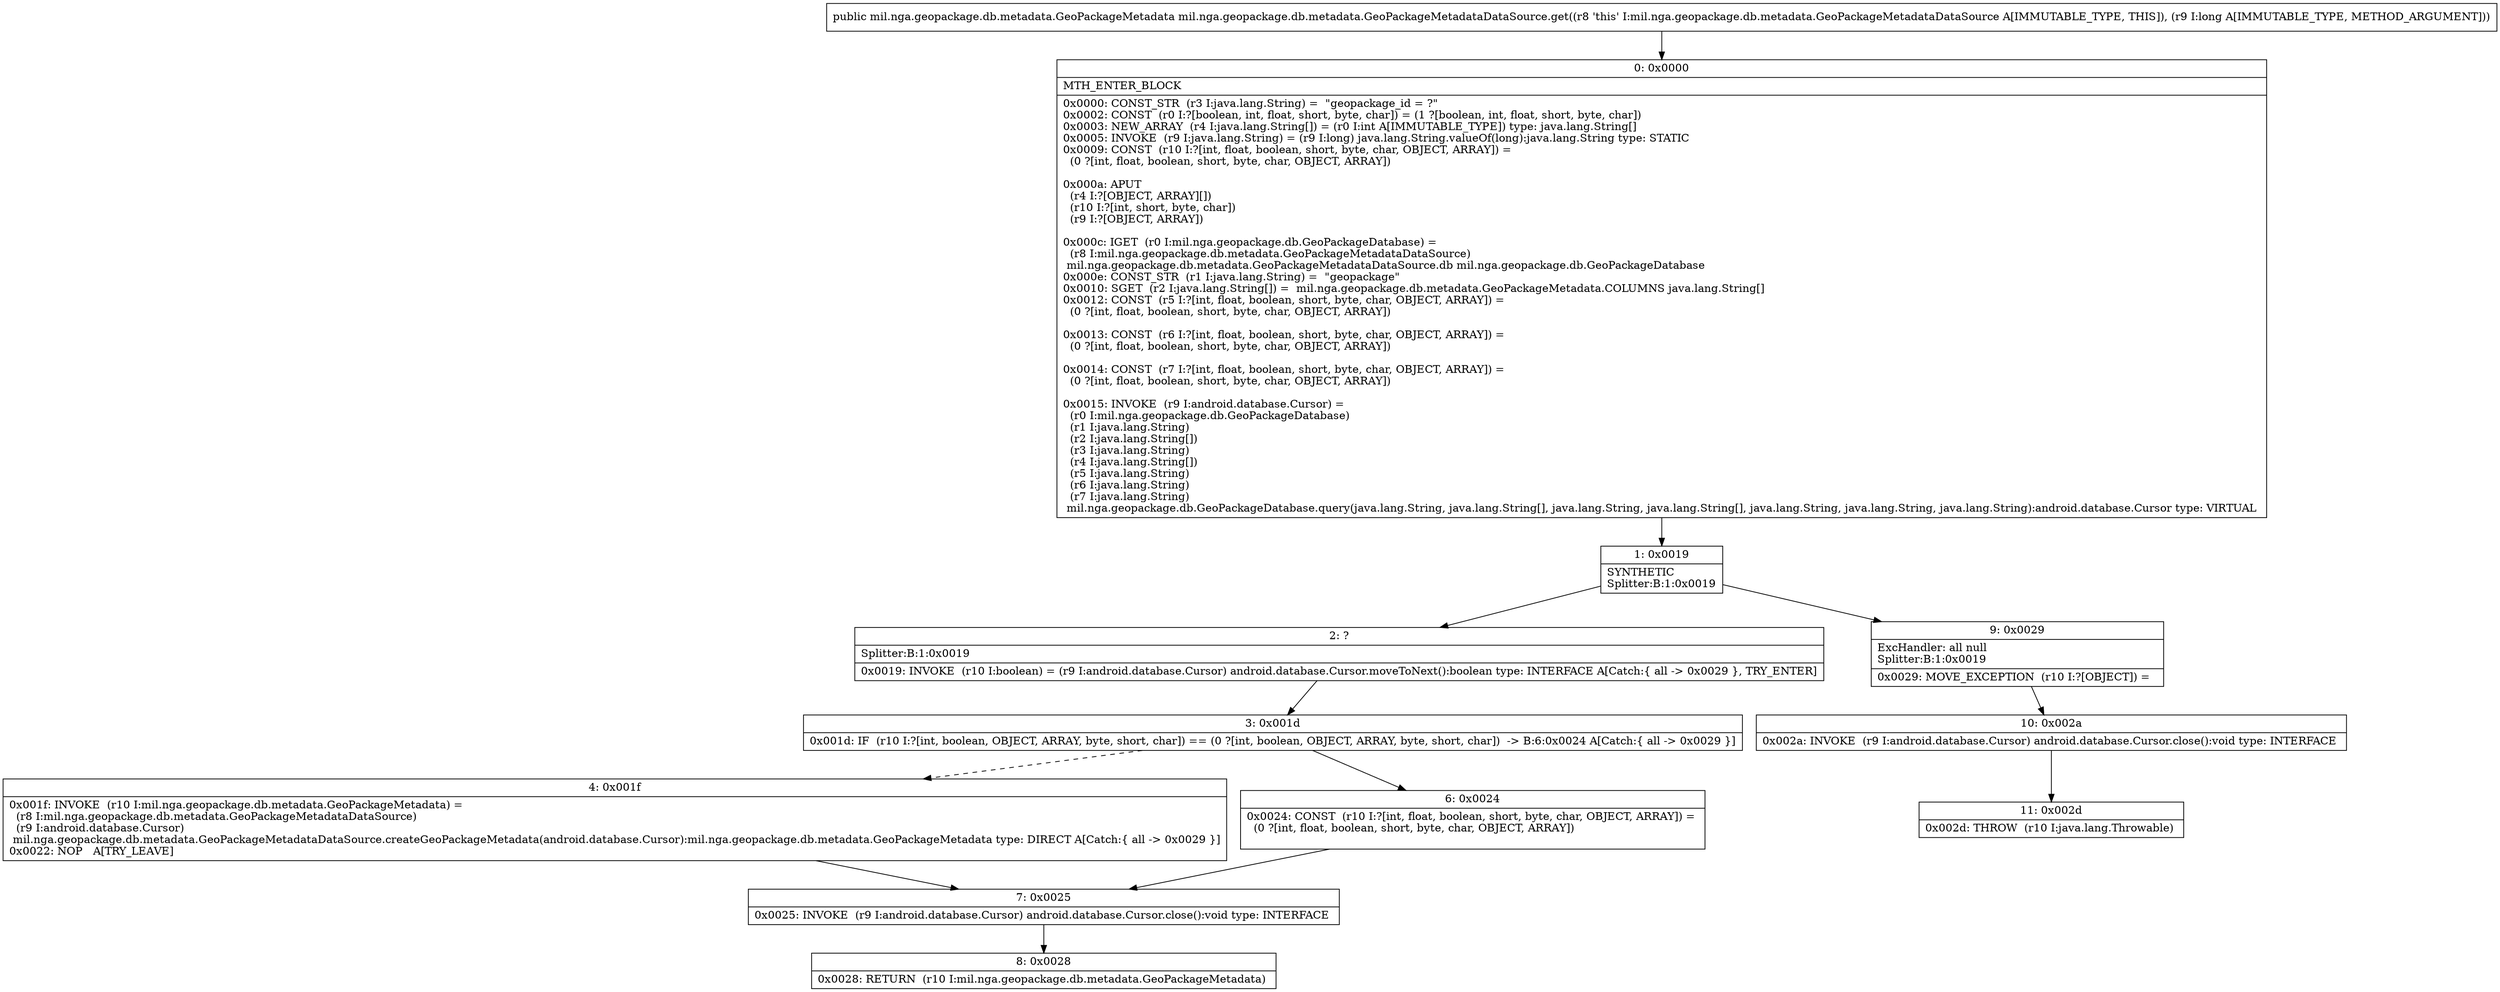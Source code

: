 digraph "CFG formil.nga.geopackage.db.metadata.GeoPackageMetadataDataSource.get(J)Lmil\/nga\/geopackage\/db\/metadata\/GeoPackageMetadata;" {
Node_0 [shape=record,label="{0\:\ 0x0000|MTH_ENTER_BLOCK\l|0x0000: CONST_STR  (r3 I:java.lang.String) =  \"geopackage_id = ?\" \l0x0002: CONST  (r0 I:?[boolean, int, float, short, byte, char]) = (1 ?[boolean, int, float, short, byte, char]) \l0x0003: NEW_ARRAY  (r4 I:java.lang.String[]) = (r0 I:int A[IMMUTABLE_TYPE]) type: java.lang.String[] \l0x0005: INVOKE  (r9 I:java.lang.String) = (r9 I:long) java.lang.String.valueOf(long):java.lang.String type: STATIC \l0x0009: CONST  (r10 I:?[int, float, boolean, short, byte, char, OBJECT, ARRAY]) = \l  (0 ?[int, float, boolean, short, byte, char, OBJECT, ARRAY])\l \l0x000a: APUT  \l  (r4 I:?[OBJECT, ARRAY][])\l  (r10 I:?[int, short, byte, char])\l  (r9 I:?[OBJECT, ARRAY])\l \l0x000c: IGET  (r0 I:mil.nga.geopackage.db.GeoPackageDatabase) = \l  (r8 I:mil.nga.geopackage.db.metadata.GeoPackageMetadataDataSource)\l mil.nga.geopackage.db.metadata.GeoPackageMetadataDataSource.db mil.nga.geopackage.db.GeoPackageDatabase \l0x000e: CONST_STR  (r1 I:java.lang.String) =  \"geopackage\" \l0x0010: SGET  (r2 I:java.lang.String[]) =  mil.nga.geopackage.db.metadata.GeoPackageMetadata.COLUMNS java.lang.String[] \l0x0012: CONST  (r5 I:?[int, float, boolean, short, byte, char, OBJECT, ARRAY]) = \l  (0 ?[int, float, boolean, short, byte, char, OBJECT, ARRAY])\l \l0x0013: CONST  (r6 I:?[int, float, boolean, short, byte, char, OBJECT, ARRAY]) = \l  (0 ?[int, float, boolean, short, byte, char, OBJECT, ARRAY])\l \l0x0014: CONST  (r7 I:?[int, float, boolean, short, byte, char, OBJECT, ARRAY]) = \l  (0 ?[int, float, boolean, short, byte, char, OBJECT, ARRAY])\l \l0x0015: INVOKE  (r9 I:android.database.Cursor) = \l  (r0 I:mil.nga.geopackage.db.GeoPackageDatabase)\l  (r1 I:java.lang.String)\l  (r2 I:java.lang.String[])\l  (r3 I:java.lang.String)\l  (r4 I:java.lang.String[])\l  (r5 I:java.lang.String)\l  (r6 I:java.lang.String)\l  (r7 I:java.lang.String)\l mil.nga.geopackage.db.GeoPackageDatabase.query(java.lang.String, java.lang.String[], java.lang.String, java.lang.String[], java.lang.String, java.lang.String, java.lang.String):android.database.Cursor type: VIRTUAL \l}"];
Node_1 [shape=record,label="{1\:\ 0x0019|SYNTHETIC\lSplitter:B:1:0x0019\l}"];
Node_2 [shape=record,label="{2\:\ ?|Splitter:B:1:0x0019\l|0x0019: INVOKE  (r10 I:boolean) = (r9 I:android.database.Cursor) android.database.Cursor.moveToNext():boolean type: INTERFACE A[Catch:\{ all \-\> 0x0029 \}, TRY_ENTER]\l}"];
Node_3 [shape=record,label="{3\:\ 0x001d|0x001d: IF  (r10 I:?[int, boolean, OBJECT, ARRAY, byte, short, char]) == (0 ?[int, boolean, OBJECT, ARRAY, byte, short, char])  \-\> B:6:0x0024 A[Catch:\{ all \-\> 0x0029 \}]\l}"];
Node_4 [shape=record,label="{4\:\ 0x001f|0x001f: INVOKE  (r10 I:mil.nga.geopackage.db.metadata.GeoPackageMetadata) = \l  (r8 I:mil.nga.geopackage.db.metadata.GeoPackageMetadataDataSource)\l  (r9 I:android.database.Cursor)\l mil.nga.geopackage.db.metadata.GeoPackageMetadataDataSource.createGeoPackageMetadata(android.database.Cursor):mil.nga.geopackage.db.metadata.GeoPackageMetadata type: DIRECT A[Catch:\{ all \-\> 0x0029 \}]\l0x0022: NOP   A[TRY_LEAVE]\l}"];
Node_6 [shape=record,label="{6\:\ 0x0024|0x0024: CONST  (r10 I:?[int, float, boolean, short, byte, char, OBJECT, ARRAY]) = \l  (0 ?[int, float, boolean, short, byte, char, OBJECT, ARRAY])\l \l}"];
Node_7 [shape=record,label="{7\:\ 0x0025|0x0025: INVOKE  (r9 I:android.database.Cursor) android.database.Cursor.close():void type: INTERFACE \l}"];
Node_8 [shape=record,label="{8\:\ 0x0028|0x0028: RETURN  (r10 I:mil.nga.geopackage.db.metadata.GeoPackageMetadata) \l}"];
Node_9 [shape=record,label="{9\:\ 0x0029|ExcHandler: all null\lSplitter:B:1:0x0019\l|0x0029: MOVE_EXCEPTION  (r10 I:?[OBJECT]) =  \l}"];
Node_10 [shape=record,label="{10\:\ 0x002a|0x002a: INVOKE  (r9 I:android.database.Cursor) android.database.Cursor.close():void type: INTERFACE \l}"];
Node_11 [shape=record,label="{11\:\ 0x002d|0x002d: THROW  (r10 I:java.lang.Throwable) \l}"];
MethodNode[shape=record,label="{public mil.nga.geopackage.db.metadata.GeoPackageMetadata mil.nga.geopackage.db.metadata.GeoPackageMetadataDataSource.get((r8 'this' I:mil.nga.geopackage.db.metadata.GeoPackageMetadataDataSource A[IMMUTABLE_TYPE, THIS]), (r9 I:long A[IMMUTABLE_TYPE, METHOD_ARGUMENT])) }"];
MethodNode -> Node_0;
Node_0 -> Node_1;
Node_1 -> Node_2;
Node_1 -> Node_9;
Node_2 -> Node_3;
Node_3 -> Node_4[style=dashed];
Node_3 -> Node_6;
Node_4 -> Node_7;
Node_6 -> Node_7;
Node_7 -> Node_8;
Node_9 -> Node_10;
Node_10 -> Node_11;
}

